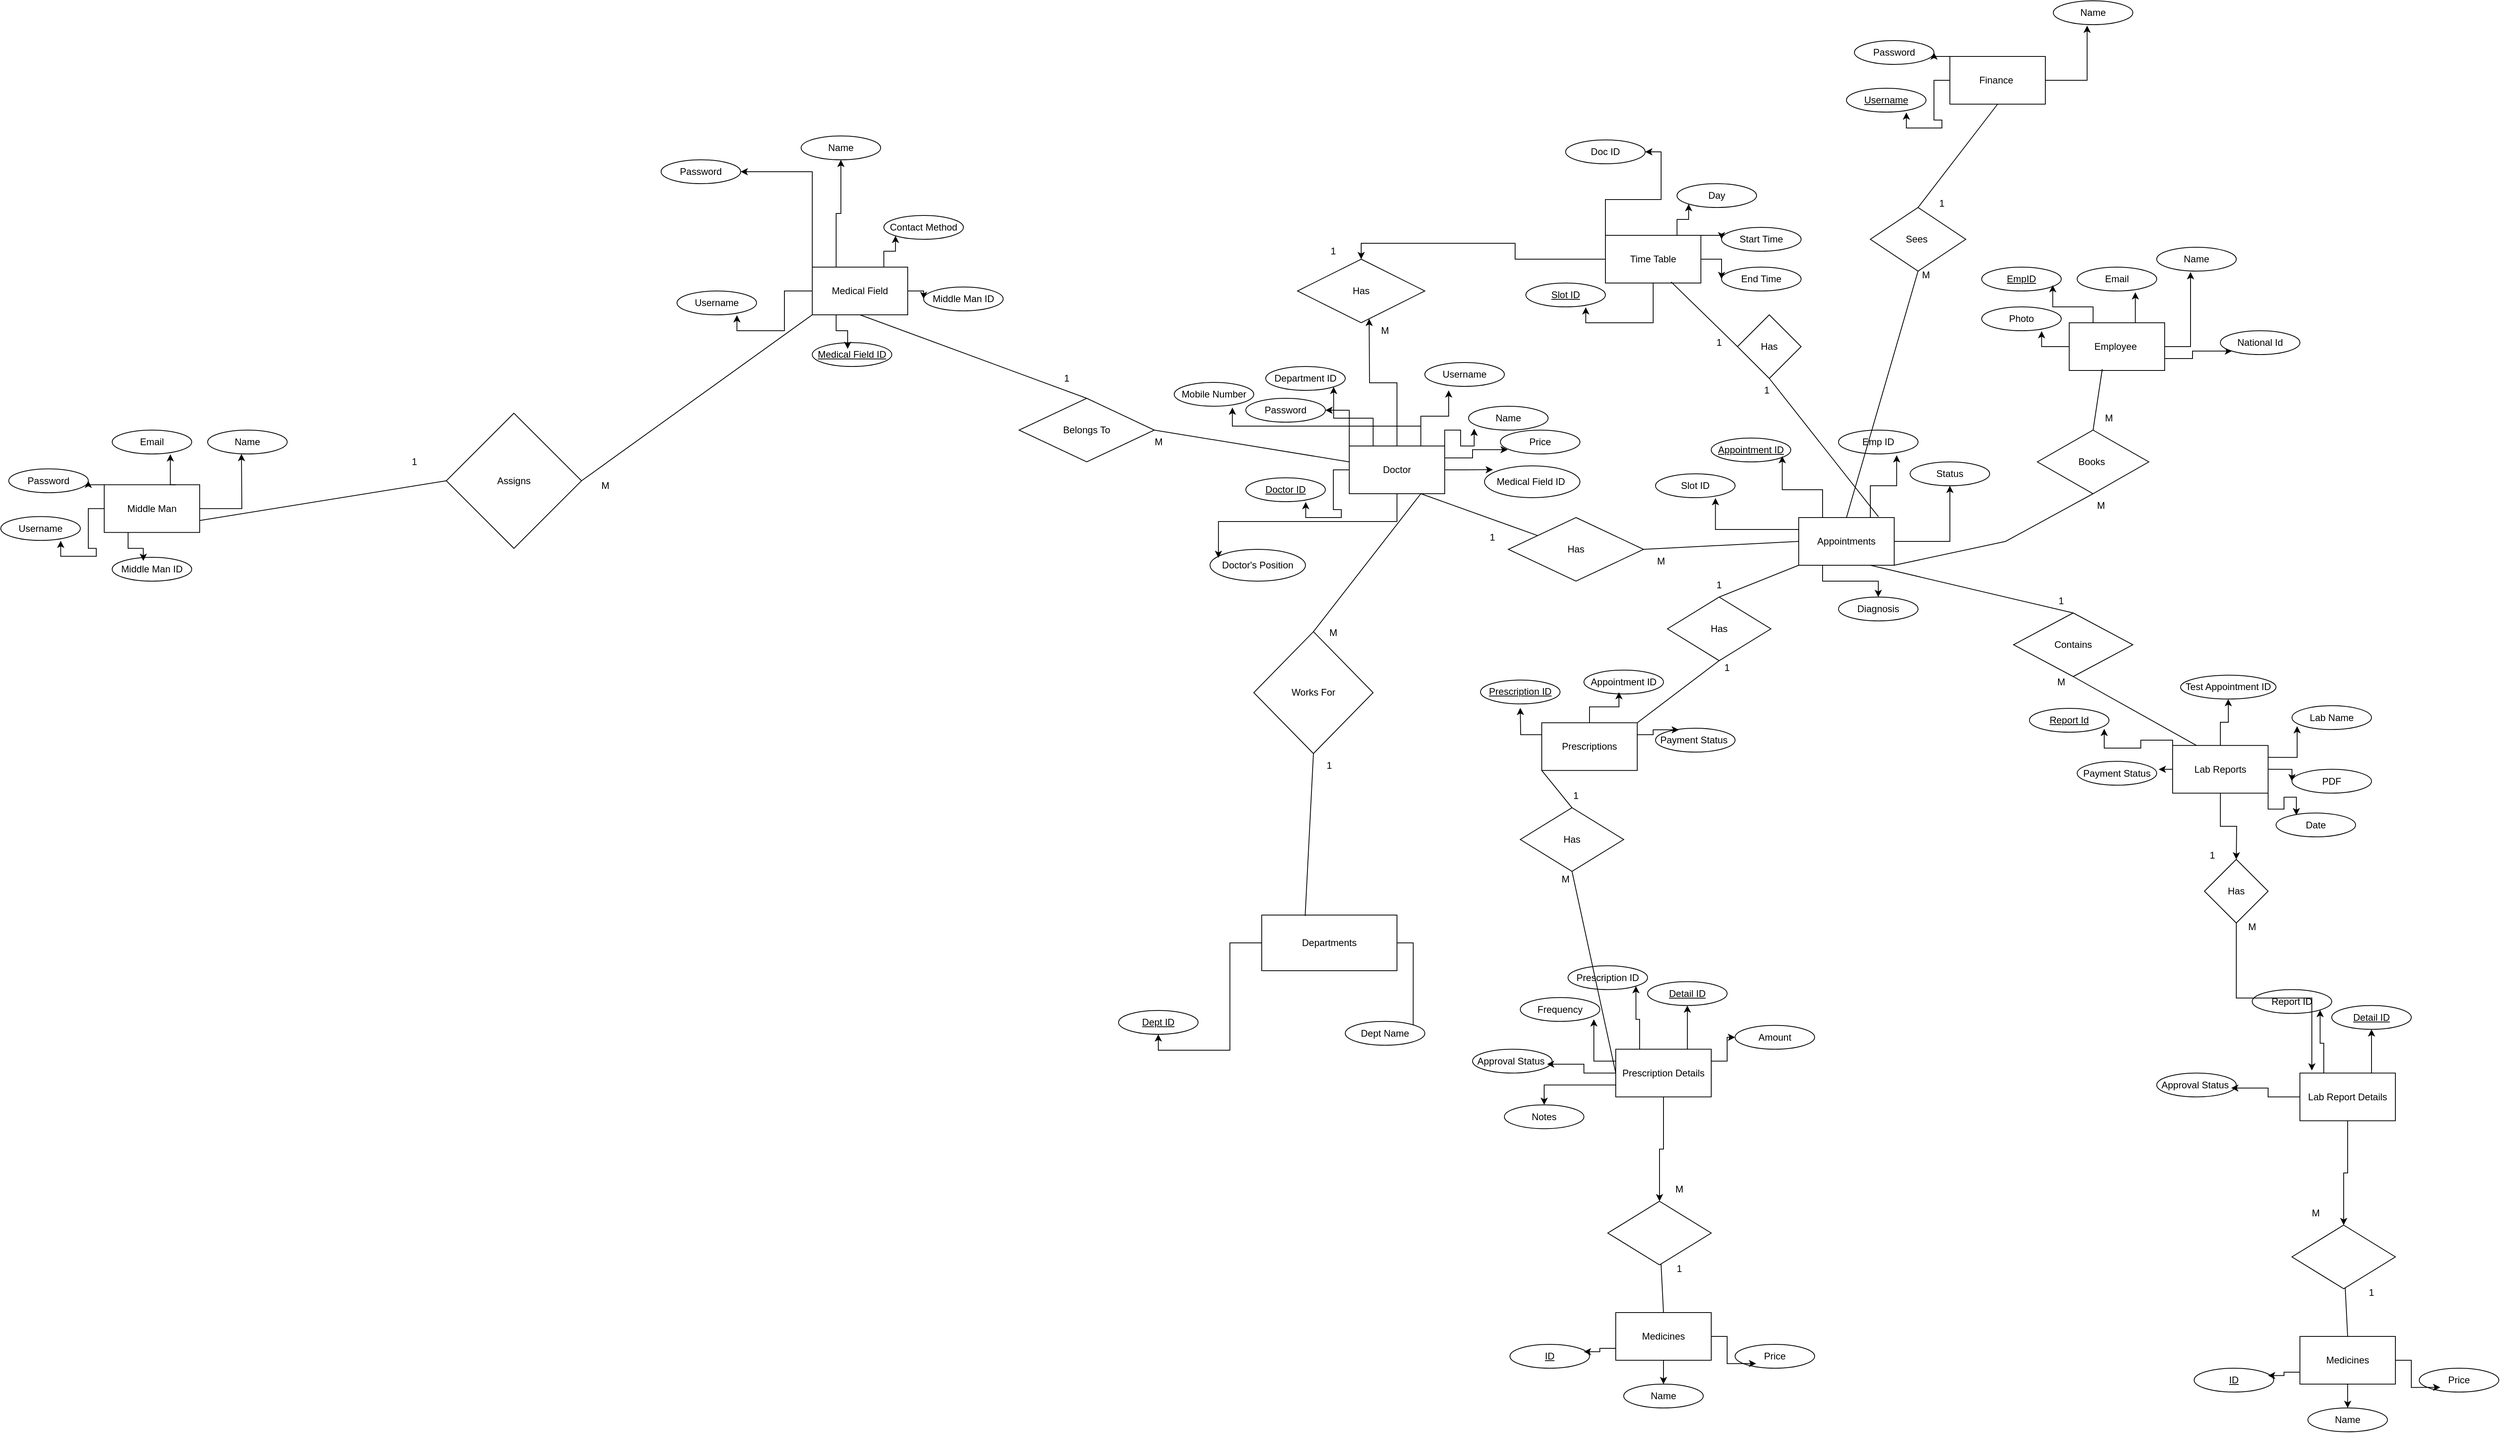 <mxfile version="24.7.6">
  <diagram name="Page-1" id="muuuc4DIKNp26LD7Z5Yu">
    <mxGraphModel dx="5028" dy="1922" grid="1" gridSize="10" guides="1" tooltips="1" connect="1" arrows="1" fold="1" page="1" pageScale="1" pageWidth="827" pageHeight="1169" math="0" shadow="0">
      <root>
        <mxCell id="0" />
        <mxCell id="1" parent="0" />
        <mxCell id="cw-XEDxfb8f216Z1MOZz-397" style="edgeStyle=orthogonalEdgeStyle;rounded=0;orthogonalLoop=1;jettySize=auto;html=1;exitX=1;exitY=0.75;exitDx=0;exitDy=0;entryX=0;entryY=1;entryDx=0;entryDy=0;" edge="1" parent="1" source="cw-XEDxfb8f216Z1MOZz-2" target="cw-XEDxfb8f216Z1MOZz-396">
          <mxGeometry relative="1" as="geometry" />
        </mxCell>
        <mxCell id="cw-XEDxfb8f216Z1MOZz-2" value="Employee&amp;nbsp;" style="rounded=0;whiteSpace=wrap;html=1;" vertex="1" parent="1">
          <mxGeometry x="-160" y="45" width="120" height="60" as="geometry" />
        </mxCell>
        <mxCell id="cw-XEDxfb8f216Z1MOZz-3" value="Email" style="ellipse;whiteSpace=wrap;html=1;" vertex="1" parent="1">
          <mxGeometry x="-150" y="-25" width="100" height="30" as="geometry" />
        </mxCell>
        <mxCell id="cw-XEDxfb8f216Z1MOZz-5" value="&lt;u&gt;EmpID&lt;/u&gt;" style="ellipse;whiteSpace=wrap;html=1;" vertex="1" parent="1">
          <mxGeometry x="-270" y="-25" width="100" height="30" as="geometry" />
        </mxCell>
        <mxCell id="cw-XEDxfb8f216Z1MOZz-6" value="Name" style="ellipse;whiteSpace=wrap;html=1;" vertex="1" parent="1">
          <mxGeometry x="-50" y="-50" width="100" height="30" as="geometry" />
        </mxCell>
        <mxCell id="cw-XEDxfb8f216Z1MOZz-7" value="Photo" style="ellipse;whiteSpace=wrap;html=1;" vertex="1" parent="1">
          <mxGeometry x="-270" y="25" width="100" height="30" as="geometry" />
        </mxCell>
        <mxCell id="cw-XEDxfb8f216Z1MOZz-12" style="edgeStyle=orthogonalEdgeStyle;rounded=0;orthogonalLoop=1;jettySize=auto;html=1;exitX=1;exitY=0.5;exitDx=0;exitDy=0;entryX=0.425;entryY=1.042;entryDx=0;entryDy=0;entryPerimeter=0;" edge="1" parent="1" source="cw-XEDxfb8f216Z1MOZz-2" target="cw-XEDxfb8f216Z1MOZz-6">
          <mxGeometry relative="1" as="geometry" />
        </mxCell>
        <mxCell id="cw-XEDxfb8f216Z1MOZz-13" style="edgeStyle=orthogonalEdgeStyle;rounded=0;orthogonalLoop=1;jettySize=auto;html=1;exitX=0.75;exitY=0;exitDx=0;exitDy=0;entryX=0.731;entryY=1.055;entryDx=0;entryDy=0;entryPerimeter=0;" edge="1" parent="1" source="cw-XEDxfb8f216Z1MOZz-2" target="cw-XEDxfb8f216Z1MOZz-3">
          <mxGeometry relative="1" as="geometry" />
        </mxCell>
        <mxCell id="cw-XEDxfb8f216Z1MOZz-14" style="edgeStyle=orthogonalEdgeStyle;rounded=0;orthogonalLoop=1;jettySize=auto;html=1;exitX=0.25;exitY=0;exitDx=0;exitDy=0;entryX=0.893;entryY=0.756;entryDx=0;entryDy=0;entryPerimeter=0;" edge="1" parent="1" source="cw-XEDxfb8f216Z1MOZz-2" target="cw-XEDxfb8f216Z1MOZz-5">
          <mxGeometry relative="1" as="geometry" />
        </mxCell>
        <mxCell id="cw-XEDxfb8f216Z1MOZz-15" style="edgeStyle=orthogonalEdgeStyle;rounded=0;orthogonalLoop=1;jettySize=auto;html=1;exitX=0;exitY=0.5;exitDx=0;exitDy=0;entryX=0.753;entryY=1.015;entryDx=0;entryDy=0;entryPerimeter=0;" edge="1" parent="1" source="cw-XEDxfb8f216Z1MOZz-2" target="cw-XEDxfb8f216Z1MOZz-7">
          <mxGeometry relative="1" as="geometry" />
        </mxCell>
        <mxCell id="cw-XEDxfb8f216Z1MOZz-26" style="edgeStyle=orthogonalEdgeStyle;rounded=0;orthogonalLoop=1;jettySize=auto;html=1;exitX=1;exitY=0.5;exitDx=0;exitDy=0;entryX=0.5;entryY=1;entryDx=0;entryDy=0;" edge="1" parent="1" source="cw-XEDxfb8f216Z1MOZz-16" target="cw-XEDxfb8f216Z1MOZz-25">
          <mxGeometry relative="1" as="geometry" />
        </mxCell>
        <mxCell id="cw-XEDxfb8f216Z1MOZz-155" style="edgeStyle=orthogonalEdgeStyle;rounded=0;orthogonalLoop=1;jettySize=auto;html=1;exitX=0.25;exitY=1;exitDx=0;exitDy=0;entryX=0.5;entryY=0;entryDx=0;entryDy=0;" edge="1" parent="1" source="cw-XEDxfb8f216Z1MOZz-16" target="cw-XEDxfb8f216Z1MOZz-154">
          <mxGeometry relative="1" as="geometry" />
        </mxCell>
        <mxCell id="cw-XEDxfb8f216Z1MOZz-16" value="Appointments" style="rounded=0;whiteSpace=wrap;html=1;" vertex="1" parent="1">
          <mxGeometry x="-500" y="290" width="120" height="60" as="geometry" />
        </mxCell>
        <mxCell id="cw-XEDxfb8f216Z1MOZz-17" value="Emp ID" style="ellipse;whiteSpace=wrap;html=1;" vertex="1" parent="1">
          <mxGeometry x="-450" y="180" width="100" height="30" as="geometry" />
        </mxCell>
        <mxCell id="cw-XEDxfb8f216Z1MOZz-18" value="&lt;u&gt;Appointment ID&lt;/u&gt;" style="ellipse;whiteSpace=wrap;html=1;" vertex="1" parent="1">
          <mxGeometry x="-610" y="190" width="100" height="30" as="geometry" />
        </mxCell>
        <mxCell id="cw-XEDxfb8f216Z1MOZz-20" value="Slot ID" style="ellipse;whiteSpace=wrap;html=1;" vertex="1" parent="1">
          <mxGeometry x="-680" y="235" width="100" height="30" as="geometry" />
        </mxCell>
        <mxCell id="cw-XEDxfb8f216Z1MOZz-22" style="edgeStyle=orthogonalEdgeStyle;rounded=0;orthogonalLoop=1;jettySize=auto;html=1;exitX=0.75;exitY=0;exitDx=0;exitDy=0;entryX=0.731;entryY=1.055;entryDx=0;entryDy=0;entryPerimeter=0;" edge="1" parent="1" source="cw-XEDxfb8f216Z1MOZz-16" target="cw-XEDxfb8f216Z1MOZz-17">
          <mxGeometry relative="1" as="geometry" />
        </mxCell>
        <mxCell id="cw-XEDxfb8f216Z1MOZz-23" style="edgeStyle=orthogonalEdgeStyle;rounded=0;orthogonalLoop=1;jettySize=auto;html=1;exitX=0.25;exitY=0;exitDx=0;exitDy=0;entryX=0.893;entryY=0.756;entryDx=0;entryDy=0;entryPerimeter=0;" edge="1" parent="1" source="cw-XEDxfb8f216Z1MOZz-16" target="cw-XEDxfb8f216Z1MOZz-18">
          <mxGeometry relative="1" as="geometry" />
        </mxCell>
        <mxCell id="cw-XEDxfb8f216Z1MOZz-24" style="edgeStyle=orthogonalEdgeStyle;rounded=0;orthogonalLoop=1;jettySize=auto;html=1;exitX=0;exitY=0.25;exitDx=0;exitDy=0;entryX=0.753;entryY=1.015;entryDx=0;entryDy=0;entryPerimeter=0;" edge="1" parent="1" source="cw-XEDxfb8f216Z1MOZz-16" target="cw-XEDxfb8f216Z1MOZz-20">
          <mxGeometry relative="1" as="geometry" />
        </mxCell>
        <mxCell id="cw-XEDxfb8f216Z1MOZz-25" value="Status" style="ellipse;whiteSpace=wrap;html=1;" vertex="1" parent="1">
          <mxGeometry x="-360" y="220" width="100" height="30" as="geometry" />
        </mxCell>
        <mxCell id="cw-XEDxfb8f216Z1MOZz-42" style="edgeStyle=orthogonalEdgeStyle;rounded=0;orthogonalLoop=1;jettySize=auto;html=1;exitX=0;exitY=0.25;exitDx=0;exitDy=0;entryX=0.5;entryY=1;entryDx=0;entryDy=0;" edge="1" parent="1" source="cw-XEDxfb8f216Z1MOZz-40">
          <mxGeometry relative="1" as="geometry">
            <mxPoint x="-850" y="529.38" as="targetPoint" />
          </mxGeometry>
        </mxCell>
        <mxCell id="cw-XEDxfb8f216Z1MOZz-40" value="Prescriptions" style="rounded=0;whiteSpace=wrap;html=1;" vertex="1" parent="1">
          <mxGeometry x="-823" y="548.13" width="120" height="60" as="geometry" />
        </mxCell>
        <mxCell id="cw-XEDxfb8f216Z1MOZz-41" value="&lt;u&gt;Prescription ID&lt;/u&gt;" style="ellipse;whiteSpace=wrap;html=1;" vertex="1" parent="1">
          <mxGeometry x="-900" y="494.38" width="100" height="30" as="geometry" />
        </mxCell>
        <mxCell id="cw-XEDxfb8f216Z1MOZz-151" value="Appointment ID" style="ellipse;whiteSpace=wrap;html=1;" vertex="1" parent="1">
          <mxGeometry x="-770" y="481.88" width="100" height="30" as="geometry" />
        </mxCell>
        <mxCell id="cw-XEDxfb8f216Z1MOZz-153" style="edgeStyle=orthogonalEdgeStyle;rounded=0;orthogonalLoop=1;jettySize=auto;html=1;exitX=0.5;exitY=0;exitDx=0;exitDy=0;entryX=0.44;entryY=0.923;entryDx=0;entryDy=0;entryPerimeter=0;" edge="1" parent="1" source="cw-XEDxfb8f216Z1MOZz-40" target="cw-XEDxfb8f216Z1MOZz-151">
          <mxGeometry relative="1" as="geometry" />
        </mxCell>
        <mxCell id="cw-XEDxfb8f216Z1MOZz-154" value="Diagnosis" style="ellipse;whiteSpace=wrap;html=1;" vertex="1" parent="1">
          <mxGeometry x="-450" y="390" width="100" height="30" as="geometry" />
        </mxCell>
        <mxCell id="cw-XEDxfb8f216Z1MOZz-164" style="edgeStyle=orthogonalEdgeStyle;rounded=0;orthogonalLoop=1;jettySize=auto;html=1;exitX=0.75;exitY=0;exitDx=0;exitDy=0;entryX=0.5;entryY=1;entryDx=0;entryDy=0;" edge="1" parent="1" source="cw-XEDxfb8f216Z1MOZz-157" target="cw-XEDxfb8f216Z1MOZz-161">
          <mxGeometry relative="1" as="geometry" />
        </mxCell>
        <mxCell id="cw-XEDxfb8f216Z1MOZz-165" style="edgeStyle=orthogonalEdgeStyle;rounded=0;orthogonalLoop=1;jettySize=auto;html=1;exitX=0.25;exitY=0;exitDx=0;exitDy=0;entryX=1;entryY=1;entryDx=0;entryDy=0;" edge="1" parent="1" source="cw-XEDxfb8f216Z1MOZz-157" target="cw-XEDxfb8f216Z1MOZz-158">
          <mxGeometry relative="1" as="geometry" />
        </mxCell>
        <mxCell id="cw-XEDxfb8f216Z1MOZz-167" style="edgeStyle=orthogonalEdgeStyle;rounded=0;orthogonalLoop=1;jettySize=auto;html=1;exitX=1;exitY=0.25;exitDx=0;exitDy=0;entryX=0;entryY=0.5;entryDx=0;entryDy=0;" edge="1" parent="1" source="cw-XEDxfb8f216Z1MOZz-157" target="cw-XEDxfb8f216Z1MOZz-163">
          <mxGeometry relative="1" as="geometry" />
        </mxCell>
        <mxCell id="cw-XEDxfb8f216Z1MOZz-169" style="edgeStyle=orthogonalEdgeStyle;rounded=0;orthogonalLoop=1;jettySize=auto;html=1;exitX=0;exitY=0.75;exitDx=0;exitDy=0;" edge="1" parent="1" source="cw-XEDxfb8f216Z1MOZz-157" target="cw-XEDxfb8f216Z1MOZz-168">
          <mxGeometry relative="1" as="geometry" />
        </mxCell>
        <mxCell id="cw-XEDxfb8f216Z1MOZz-365" style="edgeStyle=orthogonalEdgeStyle;rounded=0;orthogonalLoop=1;jettySize=auto;html=1;exitX=0.5;exitY=1;exitDx=0;exitDy=0;entryX=0.5;entryY=0;entryDx=0;entryDy=0;" edge="1" parent="1" source="cw-XEDxfb8f216Z1MOZz-157" target="cw-XEDxfb8f216Z1MOZz-364">
          <mxGeometry relative="1" as="geometry" />
        </mxCell>
        <mxCell id="cw-XEDxfb8f216Z1MOZz-157" value="Prescription Details" style="rounded=0;whiteSpace=wrap;html=1;" vertex="1" parent="1">
          <mxGeometry x="-730" y="958.75" width="120" height="60" as="geometry" />
        </mxCell>
        <mxCell id="cw-XEDxfb8f216Z1MOZz-158" value="Prescription ID" style="ellipse;whiteSpace=wrap;html=1;" vertex="1" parent="1">
          <mxGeometry x="-790" y="853.75" width="100" height="30" as="geometry" />
        </mxCell>
        <mxCell id="cw-XEDxfb8f216Z1MOZz-161" value="&lt;u&gt;Detail ID&lt;/u&gt;" style="ellipse;whiteSpace=wrap;html=1;" vertex="1" parent="1">
          <mxGeometry x="-690" y="873.75" width="100" height="30" as="geometry" />
        </mxCell>
        <mxCell id="cw-XEDxfb8f216Z1MOZz-162" value="Frequency" style="ellipse;whiteSpace=wrap;html=1;" vertex="1" parent="1">
          <mxGeometry x="-850" y="893.75" width="100" height="30" as="geometry" />
        </mxCell>
        <mxCell id="cw-XEDxfb8f216Z1MOZz-163" value="Amount" style="ellipse;whiteSpace=wrap;html=1;" vertex="1" parent="1">
          <mxGeometry x="-580" y="928.75" width="100" height="30" as="geometry" />
        </mxCell>
        <mxCell id="cw-XEDxfb8f216Z1MOZz-166" style="edgeStyle=orthogonalEdgeStyle;rounded=0;orthogonalLoop=1;jettySize=auto;html=1;exitX=0;exitY=0.25;exitDx=0;exitDy=0;entryX=0.925;entryY=0.911;entryDx=0;entryDy=0;entryPerimeter=0;" edge="1" parent="1" source="cw-XEDxfb8f216Z1MOZz-157" target="cw-XEDxfb8f216Z1MOZz-162">
          <mxGeometry relative="1" as="geometry" />
        </mxCell>
        <mxCell id="cw-XEDxfb8f216Z1MOZz-168" value="Notes" style="ellipse;whiteSpace=wrap;html=1;" vertex="1" parent="1">
          <mxGeometry x="-870" y="1028.7" width="100" height="30" as="geometry" />
        </mxCell>
        <mxCell id="cw-XEDxfb8f216Z1MOZz-182" value="Books&amp;nbsp;" style="rhombus;whiteSpace=wrap;html=1;" vertex="1" parent="1">
          <mxGeometry x="-200" y="180" width="140" height="80" as="geometry" />
        </mxCell>
        <mxCell id="cw-XEDxfb8f216Z1MOZz-184" value="" style="endArrow=none;html=1;rounded=0;entryX=0.346;entryY=0.973;entryDx=0;entryDy=0;entryPerimeter=0;exitX=0.5;exitY=0;exitDx=0;exitDy=0;" edge="1" parent="1" source="cw-XEDxfb8f216Z1MOZz-182" target="cw-XEDxfb8f216Z1MOZz-2">
          <mxGeometry width="50" height="50" relative="1" as="geometry">
            <mxPoint x="70" y="300" as="sourcePoint" />
            <mxPoint x="120" y="250" as="targetPoint" />
          </mxGeometry>
        </mxCell>
        <mxCell id="cw-XEDxfb8f216Z1MOZz-187" value="" style="endArrow=none;html=1;rounded=0;exitX=1;exitY=1;exitDx=0;exitDy=0;entryX=0.5;entryY=1;entryDx=0;entryDy=0;" edge="1" parent="1" source="cw-XEDxfb8f216Z1MOZz-16" target="cw-XEDxfb8f216Z1MOZz-182">
          <mxGeometry width="50" height="50" relative="1" as="geometry">
            <mxPoint x="70" y="300" as="sourcePoint" />
            <mxPoint x="120" y="250" as="targetPoint" />
            <Array as="points">
              <mxPoint x="-240" y="320" />
            </Array>
          </mxGeometry>
        </mxCell>
        <mxCell id="cw-XEDxfb8f216Z1MOZz-188" value="M" style="text;html=1;align=center;verticalAlign=middle;whiteSpace=wrap;rounded=0;" vertex="1" parent="1">
          <mxGeometry x="-150" y="260" width="60" height="30" as="geometry" />
        </mxCell>
        <mxCell id="cw-XEDxfb8f216Z1MOZz-190" value="M" style="text;html=1;align=center;verticalAlign=middle;whiteSpace=wrap;rounded=0;" vertex="1" parent="1">
          <mxGeometry x="-140" y="150" width="60" height="30" as="geometry" />
        </mxCell>
        <mxCell id="cw-XEDxfb8f216Z1MOZz-191" value="Has" style="rhombus;whiteSpace=wrap;html=1;" vertex="1" parent="1">
          <mxGeometry x="-665" y="390" width="130" height="80" as="geometry" />
        </mxCell>
        <mxCell id="cw-XEDxfb8f216Z1MOZz-192" value="" style="endArrow=none;html=1;rounded=0;exitX=0.5;exitY=0;exitDx=0;exitDy=0;entryX=0;entryY=1;entryDx=0;entryDy=0;" edge="1" parent="1" source="cw-XEDxfb8f216Z1MOZz-191" target="cw-XEDxfb8f216Z1MOZz-16">
          <mxGeometry width="50" height="50" relative="1" as="geometry">
            <mxPoint x="-200" y="500" as="sourcePoint" />
            <mxPoint x="-150" y="450" as="targetPoint" />
          </mxGeometry>
        </mxCell>
        <mxCell id="cw-XEDxfb8f216Z1MOZz-193" value="" style="endArrow=none;html=1;rounded=0;exitX=1;exitY=0;exitDx=0;exitDy=0;entryX=0.5;entryY=1;entryDx=0;entryDy=0;" edge="1" parent="1" source="cw-XEDxfb8f216Z1MOZz-40" target="cw-XEDxfb8f216Z1MOZz-191">
          <mxGeometry width="50" height="50" relative="1" as="geometry">
            <mxPoint x="-200" y="500" as="sourcePoint" />
            <mxPoint x="-150" y="450" as="targetPoint" />
          </mxGeometry>
        </mxCell>
        <mxCell id="cw-XEDxfb8f216Z1MOZz-194" value="1" style="text;html=1;align=center;verticalAlign=middle;whiteSpace=wrap;rounded=0;" vertex="1" parent="1">
          <mxGeometry x="-630" y="360" width="60" height="30" as="geometry" />
        </mxCell>
        <mxCell id="cw-XEDxfb8f216Z1MOZz-195" value="1" style="text;html=1;align=center;verticalAlign=middle;whiteSpace=wrap;rounded=0;" vertex="1" parent="1">
          <mxGeometry x="-620" y="464.38" width="60" height="30" as="geometry" />
        </mxCell>
        <mxCell id="cw-XEDxfb8f216Z1MOZz-199" value="" style="endArrow=none;html=1;rounded=0;exitX=0;exitY=1;exitDx=0;exitDy=0;entryX=0.5;entryY=0;entryDx=0;entryDy=0;" edge="1" parent="1" source="cw-XEDxfb8f216Z1MOZz-40" target="cw-XEDxfb8f216Z1MOZz-200">
          <mxGeometry width="50" height="50" relative="1" as="geometry">
            <mxPoint x="-200" y="710" as="sourcePoint" />
            <mxPoint x="-790" y="660" as="targetPoint" />
          </mxGeometry>
        </mxCell>
        <mxCell id="cw-XEDxfb8f216Z1MOZz-200" value="Has" style="rhombus;whiteSpace=wrap;html=1;" vertex="1" parent="1">
          <mxGeometry x="-850" y="655" width="130" height="80" as="geometry" />
        </mxCell>
        <mxCell id="cw-XEDxfb8f216Z1MOZz-203" value="" style="endArrow=none;html=1;rounded=0;exitX=0.5;exitY=1;exitDx=0;exitDy=0;entryX=0;entryY=0.5;entryDx=0;entryDy=0;" edge="1" parent="1" source="cw-XEDxfb8f216Z1MOZz-200" target="cw-XEDxfb8f216Z1MOZz-157">
          <mxGeometry width="50" height="50" relative="1" as="geometry">
            <mxPoint x="-200" y="710" as="sourcePoint" />
            <mxPoint x="-150" y="660" as="targetPoint" />
          </mxGeometry>
        </mxCell>
        <mxCell id="cw-XEDxfb8f216Z1MOZz-204" value="1" style="text;html=1;align=center;verticalAlign=middle;whiteSpace=wrap;rounded=0;" vertex="1" parent="1">
          <mxGeometry x="-810" y="625" width="60" height="30" as="geometry" />
        </mxCell>
        <mxCell id="cw-XEDxfb8f216Z1MOZz-205" value="M" style="text;html=1;align=center;verticalAlign=middle;whiteSpace=wrap;rounded=0;" vertex="1" parent="1">
          <mxGeometry x="-823" y="730" width="60" height="30" as="geometry" />
        </mxCell>
        <mxCell id="cw-XEDxfb8f216Z1MOZz-206" style="edgeStyle=orthogonalEdgeStyle;rounded=0;orthogonalLoop=1;jettySize=auto;html=1;exitX=0;exitY=0.5;exitDx=0;exitDy=0;entryX=0.5;entryY=1;entryDx=0;entryDy=0;" edge="1" parent="1" source="cw-XEDxfb8f216Z1MOZz-208" target="cw-XEDxfb8f216Z1MOZz-209">
          <mxGeometry relative="1" as="geometry" />
        </mxCell>
        <mxCell id="cw-XEDxfb8f216Z1MOZz-207" style="edgeStyle=orthogonalEdgeStyle;rounded=0;orthogonalLoop=1;jettySize=auto;html=1;exitX=1;exitY=0.5;exitDx=0;exitDy=0;entryX=1;entryY=1;entryDx=0;entryDy=0;" edge="1" parent="1" source="cw-XEDxfb8f216Z1MOZz-208" target="cw-XEDxfb8f216Z1MOZz-210">
          <mxGeometry relative="1" as="geometry" />
        </mxCell>
        <mxCell id="cw-XEDxfb8f216Z1MOZz-208" value="Departments" style="rounded=0;whiteSpace=wrap;html=1;" vertex="1" parent="1">
          <mxGeometry x="-1175" y="790" width="170" height="70" as="geometry" />
        </mxCell>
        <mxCell id="cw-XEDxfb8f216Z1MOZz-209" value="&lt;u&gt;Dept ID&lt;/u&gt;" style="ellipse;whiteSpace=wrap;html=1;" vertex="1" parent="1">
          <mxGeometry x="-1355" y="910" width="100" height="30" as="geometry" />
        </mxCell>
        <mxCell id="cw-XEDxfb8f216Z1MOZz-210" value="Dept Name" style="ellipse;whiteSpace=wrap;html=1;" vertex="1" parent="1">
          <mxGeometry x="-1070" y="923.75" width="100" height="30" as="geometry" />
        </mxCell>
        <mxCell id="cw-XEDxfb8f216Z1MOZz-211" style="edgeStyle=orthogonalEdgeStyle;rounded=0;orthogonalLoop=1;jettySize=auto;html=1;exitX=0.5;exitY=0;exitDx=0;exitDy=0;entryX=0.5;entryY=1;entryDx=0;entryDy=0;" edge="1" parent="1" source="cw-XEDxfb8f216Z1MOZz-213" target="cw-XEDxfb8f216Z1MOZz-215">
          <mxGeometry relative="1" as="geometry" />
        </mxCell>
        <mxCell id="cw-XEDxfb8f216Z1MOZz-212" style="edgeStyle=orthogonalEdgeStyle;rounded=0;orthogonalLoop=1;jettySize=auto;html=1;exitX=1;exitY=0.5;exitDx=0;exitDy=0;entryX=0;entryY=0.5;entryDx=0;entryDy=0;" edge="1" parent="1" source="cw-XEDxfb8f216Z1MOZz-213" target="cw-XEDxfb8f216Z1MOZz-218">
          <mxGeometry relative="1" as="geometry" />
        </mxCell>
        <mxCell id="cw-XEDxfb8f216Z1MOZz-446" style="edgeStyle=orthogonalEdgeStyle;rounded=0;orthogonalLoop=1;jettySize=auto;html=1;exitX=0.5;exitY=1;exitDx=0;exitDy=0;" edge="1" parent="1" source="cw-XEDxfb8f216Z1MOZz-213">
          <mxGeometry relative="1" as="geometry">
            <mxPoint x="50" y="720" as="targetPoint" />
          </mxGeometry>
        </mxCell>
        <mxCell id="cw-XEDxfb8f216Z1MOZz-213" value="Lab Reports" style="rounded=0;whiteSpace=wrap;html=1;" vertex="1" parent="1">
          <mxGeometry x="-30" y="576.68" width="120" height="60" as="geometry" />
        </mxCell>
        <mxCell id="cw-XEDxfb8f216Z1MOZz-214" value="&lt;u&gt;Report Id&lt;/u&gt;" style="ellipse;whiteSpace=wrap;html=1;" vertex="1" parent="1">
          <mxGeometry x="-210" y="530.0" width="100" height="30" as="geometry" />
        </mxCell>
        <mxCell id="cw-XEDxfb8f216Z1MOZz-215" value="Test Appointment ID" style="ellipse;whiteSpace=wrap;html=1;rotation=0;" vertex="1" parent="1">
          <mxGeometry x="-20.04" y="488.31" width="120" height="30" as="geometry" />
        </mxCell>
        <mxCell id="cw-XEDxfb8f216Z1MOZz-216" value="Lab Name" style="ellipse;whiteSpace=wrap;html=1;" vertex="1" parent="1">
          <mxGeometry x="120" y="526.68" width="100" height="30" as="geometry" />
        </mxCell>
        <mxCell id="cw-XEDxfb8f216Z1MOZz-217" value="Payment Status" style="ellipse;whiteSpace=wrap;html=1;" vertex="1" parent="1">
          <mxGeometry x="-150" y="596.68" width="100" height="30" as="geometry" />
        </mxCell>
        <mxCell id="cw-XEDxfb8f216Z1MOZz-218" value="PDF" style="ellipse;whiteSpace=wrap;html=1;" vertex="1" parent="1">
          <mxGeometry x="120" y="606.68" width="100" height="30" as="geometry" />
        </mxCell>
        <mxCell id="cw-XEDxfb8f216Z1MOZz-219" style="edgeStyle=orthogonalEdgeStyle;rounded=0;orthogonalLoop=1;jettySize=auto;html=1;exitX=1;exitY=0.25;exitDx=0;exitDy=0;entryX=0.065;entryY=0.858;entryDx=0;entryDy=0;entryPerimeter=0;" edge="1" parent="1" source="cw-XEDxfb8f216Z1MOZz-213" target="cw-XEDxfb8f216Z1MOZz-216">
          <mxGeometry relative="1" as="geometry" />
        </mxCell>
        <mxCell id="cw-XEDxfb8f216Z1MOZz-220" style="edgeStyle=orthogonalEdgeStyle;rounded=0;orthogonalLoop=1;jettySize=auto;html=1;exitX=0;exitY=0;exitDx=0;exitDy=0;entryX=0.94;entryY=0.858;entryDx=0;entryDy=0;entryPerimeter=0;" edge="1" parent="1" source="cw-XEDxfb8f216Z1MOZz-213" target="cw-XEDxfb8f216Z1MOZz-214">
          <mxGeometry relative="1" as="geometry">
            <Array as="points">
              <mxPoint x="-30" y="570" />
              <mxPoint x="-70" y="570" />
              <mxPoint x="-70" y="580" />
              <mxPoint x="-116" y="580" />
            </Array>
          </mxGeometry>
        </mxCell>
        <mxCell id="cw-XEDxfb8f216Z1MOZz-221" style="edgeStyle=orthogonalEdgeStyle;rounded=0;orthogonalLoop=1;jettySize=auto;html=1;exitX=0;exitY=0.5;exitDx=0;exitDy=0;entryX=1.025;entryY=0.342;entryDx=0;entryDy=0;entryPerimeter=0;" edge="1" parent="1" source="cw-XEDxfb8f216Z1MOZz-213" target="cw-XEDxfb8f216Z1MOZz-217">
          <mxGeometry relative="1" as="geometry" />
        </mxCell>
        <mxCell id="cw-XEDxfb8f216Z1MOZz-222" value="Date" style="ellipse;whiteSpace=wrap;html=1;" vertex="1" parent="1">
          <mxGeometry x="100" y="661.68" width="100" height="30" as="geometry" />
        </mxCell>
        <mxCell id="cw-XEDxfb8f216Z1MOZz-223" style="edgeStyle=orthogonalEdgeStyle;rounded=0;orthogonalLoop=1;jettySize=auto;html=1;exitX=1;exitY=1;exitDx=0;exitDy=0;entryX=0.255;entryY=0.092;entryDx=0;entryDy=0;entryPerimeter=0;" edge="1" parent="1" source="cw-XEDxfb8f216Z1MOZz-213" target="cw-XEDxfb8f216Z1MOZz-222">
          <mxGeometry relative="1" as="geometry" />
        </mxCell>
        <mxCell id="cw-XEDxfb8f216Z1MOZz-224" value="Contains" style="rhombus;whiteSpace=wrap;html=1;" vertex="1" parent="1">
          <mxGeometry x="-230" y="410" width="150" height="80" as="geometry" />
        </mxCell>
        <mxCell id="cw-XEDxfb8f216Z1MOZz-225" value="" style="endArrow=none;html=1;rounded=0;exitX=0.75;exitY=1;exitDx=0;exitDy=0;entryX=0.5;entryY=0;entryDx=0;entryDy=0;" edge="1" parent="1" source="cw-XEDxfb8f216Z1MOZz-16" target="cw-XEDxfb8f216Z1MOZz-224">
          <mxGeometry width="50" height="50" relative="1" as="geometry">
            <mxPoint x="-210" y="470" as="sourcePoint" />
            <mxPoint x="-160" y="420" as="targetPoint" />
          </mxGeometry>
        </mxCell>
        <mxCell id="cw-XEDxfb8f216Z1MOZz-226" value="" style="endArrow=none;html=1;rounded=0;exitX=0.5;exitY=1;exitDx=0;exitDy=0;entryX=0.25;entryY=0;entryDx=0;entryDy=0;" edge="1" parent="1" source="cw-XEDxfb8f216Z1MOZz-224" target="cw-XEDxfb8f216Z1MOZz-213">
          <mxGeometry width="50" height="50" relative="1" as="geometry">
            <mxPoint x="-210" y="470" as="sourcePoint" />
            <mxPoint x="-160" y="420" as="targetPoint" />
          </mxGeometry>
        </mxCell>
        <mxCell id="cw-XEDxfb8f216Z1MOZz-227" value="1" style="text;html=1;align=center;verticalAlign=middle;whiteSpace=wrap;rounded=0;" vertex="1" parent="1">
          <mxGeometry x="-200" y="380" width="60" height="30" as="geometry" />
        </mxCell>
        <mxCell id="cw-XEDxfb8f216Z1MOZz-228" value="M" style="text;html=1;align=center;verticalAlign=middle;whiteSpace=wrap;rounded=0;" vertex="1" parent="1">
          <mxGeometry x="-200" y="481.88" width="60" height="30" as="geometry" />
        </mxCell>
        <mxCell id="cw-XEDxfb8f216Z1MOZz-260" style="edgeStyle=orthogonalEdgeStyle;rounded=0;orthogonalLoop=1;jettySize=auto;html=1;exitX=0;exitY=0;exitDx=0;exitDy=0;entryX=1;entryY=0.5;entryDx=0;entryDy=0;" edge="1" parent="1" source="cw-XEDxfb8f216Z1MOZz-262" target="cw-XEDxfb8f216Z1MOZz-267">
          <mxGeometry relative="1" as="geometry" />
        </mxCell>
        <mxCell id="cw-XEDxfb8f216Z1MOZz-261" style="edgeStyle=orthogonalEdgeStyle;rounded=0;orthogonalLoop=1;jettySize=auto;html=1;exitX=0.25;exitY=0;exitDx=0;exitDy=0;entryX=1;entryY=1;entryDx=0;entryDy=0;" edge="1" parent="1" source="cw-XEDxfb8f216Z1MOZz-262" target="cw-XEDxfb8f216Z1MOZz-268">
          <mxGeometry relative="1" as="geometry" />
        </mxCell>
        <mxCell id="cw-XEDxfb8f216Z1MOZz-413" style="edgeStyle=orthogonalEdgeStyle;rounded=0;orthogonalLoop=1;jettySize=auto;html=1;exitX=0.5;exitY=0;exitDx=0;exitDy=0;" edge="1" parent="1" source="cw-XEDxfb8f216Z1MOZz-262">
          <mxGeometry relative="1" as="geometry">
            <mxPoint x="-1040" y="40" as="targetPoint" />
          </mxGeometry>
        </mxCell>
        <mxCell id="cw-XEDxfb8f216Z1MOZz-262" value="Doctor" style="rounded=0;whiteSpace=wrap;html=1;" vertex="1" parent="1">
          <mxGeometry x="-1065" y="200" width="120" height="60" as="geometry" />
        </mxCell>
        <mxCell id="cw-XEDxfb8f216Z1MOZz-263" value="Mobile Number" style="ellipse;whiteSpace=wrap;html=1;" vertex="1" parent="1">
          <mxGeometry x="-1285" y="120" width="100" height="30" as="geometry" />
        </mxCell>
        <mxCell id="cw-XEDxfb8f216Z1MOZz-264" value="&lt;u&gt;Doctor ID&lt;/u&gt;" style="ellipse;whiteSpace=wrap;html=1;" vertex="1" parent="1">
          <mxGeometry x="-1195" y="240" width="100" height="30" as="geometry" />
        </mxCell>
        <mxCell id="cw-XEDxfb8f216Z1MOZz-265" style="edgeStyle=orthogonalEdgeStyle;rounded=0;orthogonalLoop=1;jettySize=auto;html=1;exitX=0.75;exitY=0;exitDx=0;exitDy=0;entryX=0.731;entryY=1.055;entryDx=0;entryDy=0;entryPerimeter=0;" edge="1" parent="1" source="cw-XEDxfb8f216Z1MOZz-262" target="cw-XEDxfb8f216Z1MOZz-263">
          <mxGeometry relative="1" as="geometry" />
        </mxCell>
        <mxCell id="cw-XEDxfb8f216Z1MOZz-266" style="edgeStyle=orthogonalEdgeStyle;rounded=0;orthogonalLoop=1;jettySize=auto;html=1;exitX=0;exitY=0.5;exitDx=0;exitDy=0;entryX=0.753;entryY=1.015;entryDx=0;entryDy=0;entryPerimeter=0;" edge="1" parent="1" source="cw-XEDxfb8f216Z1MOZz-262" target="cw-XEDxfb8f216Z1MOZz-264">
          <mxGeometry relative="1" as="geometry" />
        </mxCell>
        <mxCell id="cw-XEDxfb8f216Z1MOZz-267" value="Password" style="ellipse;whiteSpace=wrap;html=1;" vertex="1" parent="1">
          <mxGeometry x="-1195" y="140" width="100" height="30" as="geometry" />
        </mxCell>
        <mxCell id="cw-XEDxfb8f216Z1MOZz-268" value="Department ID" style="ellipse;whiteSpace=wrap;html=1;" vertex="1" parent="1">
          <mxGeometry x="-1170" y="100" width="100" height="30" as="geometry" />
        </mxCell>
        <mxCell id="cw-XEDxfb8f216Z1MOZz-269" value="Doctor&#39;s Position" style="ellipse;whiteSpace=wrap;html=1;" vertex="1" parent="1">
          <mxGeometry x="-1240" y="330" width="120" height="40" as="geometry" />
        </mxCell>
        <mxCell id="cw-XEDxfb8f216Z1MOZz-270" value="Name" style="ellipse;whiteSpace=wrap;html=1;" vertex="1" parent="1">
          <mxGeometry x="-915" y="150" width="100" height="30" as="geometry" />
        </mxCell>
        <mxCell id="cw-XEDxfb8f216Z1MOZz-271" style="edgeStyle=orthogonalEdgeStyle;rounded=0;orthogonalLoop=1;jettySize=auto;html=1;exitX=1;exitY=0;exitDx=0;exitDy=0;entryX=0.07;entryY=0.942;entryDx=0;entryDy=0;entryPerimeter=0;" edge="1" parent="1" source="cw-XEDxfb8f216Z1MOZz-262" target="cw-XEDxfb8f216Z1MOZz-270">
          <mxGeometry relative="1" as="geometry" />
        </mxCell>
        <mxCell id="cw-XEDxfb8f216Z1MOZz-272" value="Medical Field ID&amp;nbsp;" style="ellipse;whiteSpace=wrap;html=1;" vertex="1" parent="1">
          <mxGeometry x="-895" y="225" width="120" height="40" as="geometry" />
        </mxCell>
        <mxCell id="cw-XEDxfb8f216Z1MOZz-273" style="edgeStyle=orthogonalEdgeStyle;rounded=0;orthogonalLoop=1;jettySize=auto;html=1;exitX=1;exitY=0.5;exitDx=0;exitDy=0;entryX=0.088;entryY=0.119;entryDx=0;entryDy=0;entryPerimeter=0;" edge="1" parent="1" source="cw-XEDxfb8f216Z1MOZz-262" target="cw-XEDxfb8f216Z1MOZz-272">
          <mxGeometry relative="1" as="geometry" />
        </mxCell>
        <mxCell id="cw-XEDxfb8f216Z1MOZz-274" style="edgeStyle=orthogonalEdgeStyle;rounded=0;orthogonalLoop=1;jettySize=auto;html=1;exitX=0.5;exitY=1;exitDx=0;exitDy=0;entryX=0.088;entryY=0.269;entryDx=0;entryDy=0;entryPerimeter=0;" edge="1" parent="1" source="cw-XEDxfb8f216Z1MOZz-262" target="cw-XEDxfb8f216Z1MOZz-269">
          <mxGeometry relative="1" as="geometry" />
        </mxCell>
        <mxCell id="cw-XEDxfb8f216Z1MOZz-275" value="" style="endArrow=none;html=1;rounded=0;exitX=0.75;exitY=1;exitDx=0;exitDy=0;" edge="1" parent="1" source="cw-XEDxfb8f216Z1MOZz-262" target="cw-XEDxfb8f216Z1MOZz-276">
          <mxGeometry width="50" height="50" relative="1" as="geometry">
            <mxPoint x="-670" y="370" as="sourcePoint" />
            <mxPoint x="-900" y="320" as="targetPoint" />
          </mxGeometry>
        </mxCell>
        <mxCell id="cw-XEDxfb8f216Z1MOZz-276" value="Has" style="rhombus;whiteSpace=wrap;html=1;" vertex="1" parent="1">
          <mxGeometry x="-865" y="290" width="170" height="80" as="geometry" />
        </mxCell>
        <mxCell id="cw-XEDxfb8f216Z1MOZz-277" value="" style="endArrow=none;html=1;rounded=0;exitX=1;exitY=0.5;exitDx=0;exitDy=0;entryX=0;entryY=0.5;entryDx=0;entryDy=0;" edge="1" parent="1" source="cw-XEDxfb8f216Z1MOZz-276" target="cw-XEDxfb8f216Z1MOZz-16">
          <mxGeometry width="50" height="50" relative="1" as="geometry">
            <mxPoint x="-670" y="370" as="sourcePoint" />
            <mxPoint x="-620" y="320" as="targetPoint" />
          </mxGeometry>
        </mxCell>
        <mxCell id="cw-XEDxfb8f216Z1MOZz-278" value="M" style="text;html=1;align=center;verticalAlign=middle;whiteSpace=wrap;rounded=0;" vertex="1" parent="1">
          <mxGeometry x="-703" y="330" width="60" height="30" as="geometry" />
        </mxCell>
        <mxCell id="cw-XEDxfb8f216Z1MOZz-279" value="1" style="text;html=1;align=center;verticalAlign=middle;whiteSpace=wrap;rounded=0;" vertex="1" parent="1">
          <mxGeometry x="-915" y="300" width="60" height="30" as="geometry" />
        </mxCell>
        <mxCell id="cw-XEDxfb8f216Z1MOZz-280" style="edgeStyle=orthogonalEdgeStyle;rounded=0;orthogonalLoop=1;jettySize=auto;html=1;exitX=0;exitY=0;exitDx=0;exitDy=0;entryX=1;entryY=0.5;entryDx=0;entryDy=0;" edge="1" parent="1" source="cw-XEDxfb8f216Z1MOZz-284" target="cw-XEDxfb8f216Z1MOZz-287">
          <mxGeometry relative="1" as="geometry" />
        </mxCell>
        <mxCell id="cw-XEDxfb8f216Z1MOZz-281" style="edgeStyle=orthogonalEdgeStyle;rounded=0;orthogonalLoop=1;jettySize=auto;html=1;exitX=0.25;exitY=0;exitDx=0;exitDy=0;entryX=0.5;entryY=1;entryDx=0;entryDy=0;" edge="1" parent="1" source="cw-XEDxfb8f216Z1MOZz-284" target="cw-XEDxfb8f216Z1MOZz-288">
          <mxGeometry relative="1" as="geometry" />
        </mxCell>
        <mxCell id="cw-XEDxfb8f216Z1MOZz-282" style="edgeStyle=orthogonalEdgeStyle;rounded=0;orthogonalLoop=1;jettySize=auto;html=1;exitX=0.75;exitY=0;exitDx=0;exitDy=0;entryX=0;entryY=1;entryDx=0;entryDy=0;" edge="1" parent="1" source="cw-XEDxfb8f216Z1MOZz-284" target="cw-XEDxfb8f216Z1MOZz-289">
          <mxGeometry relative="1" as="geometry" />
        </mxCell>
        <mxCell id="cw-XEDxfb8f216Z1MOZz-283" style="edgeStyle=orthogonalEdgeStyle;rounded=0;orthogonalLoop=1;jettySize=auto;html=1;exitX=1;exitY=0.5;exitDx=0;exitDy=0;entryX=0;entryY=0.5;entryDx=0;entryDy=0;" edge="1" parent="1" source="cw-XEDxfb8f216Z1MOZz-284" target="cw-XEDxfb8f216Z1MOZz-292">
          <mxGeometry relative="1" as="geometry" />
        </mxCell>
        <mxCell id="cw-XEDxfb8f216Z1MOZz-284" value="Medical Field" style="rounded=0;whiteSpace=wrap;html=1;" vertex="1" parent="1">
          <mxGeometry x="-1740" y="-25" width="120" height="60" as="geometry" />
        </mxCell>
        <mxCell id="cw-XEDxfb8f216Z1MOZz-285" value="Username" style="ellipse;whiteSpace=wrap;html=1;" vertex="1" parent="1">
          <mxGeometry x="-1910" y="5" width="100" height="30" as="geometry" />
        </mxCell>
        <mxCell id="cw-XEDxfb8f216Z1MOZz-286" style="edgeStyle=orthogonalEdgeStyle;rounded=0;orthogonalLoop=1;jettySize=auto;html=1;exitX=0;exitY=0.5;exitDx=0;exitDy=0;entryX=0.753;entryY=1.015;entryDx=0;entryDy=0;entryPerimeter=0;" edge="1" parent="1" source="cw-XEDxfb8f216Z1MOZz-284" target="cw-XEDxfb8f216Z1MOZz-285">
          <mxGeometry relative="1" as="geometry" />
        </mxCell>
        <mxCell id="cw-XEDxfb8f216Z1MOZz-287" value="Password" style="ellipse;whiteSpace=wrap;html=1;" vertex="1" parent="1">
          <mxGeometry x="-1930" y="-160" width="100" height="30" as="geometry" />
        </mxCell>
        <mxCell id="cw-XEDxfb8f216Z1MOZz-288" value="Name" style="ellipse;whiteSpace=wrap;html=1;" vertex="1" parent="1">
          <mxGeometry x="-1754" y="-190" width="100" height="30" as="geometry" />
        </mxCell>
        <mxCell id="cw-XEDxfb8f216Z1MOZz-289" value="Contact Method" style="ellipse;whiteSpace=wrap;html=1;" vertex="1" parent="1">
          <mxGeometry x="-1650" y="-90" width="100" height="30" as="geometry" />
        </mxCell>
        <mxCell id="cw-XEDxfb8f216Z1MOZz-290" value="&lt;u&gt;Medical Field ID&lt;/u&gt;" style="ellipse;whiteSpace=wrap;html=1;" vertex="1" parent="1">
          <mxGeometry x="-1740" y="70.05" width="100" height="30" as="geometry" />
        </mxCell>
        <mxCell id="cw-XEDxfb8f216Z1MOZz-291" style="edgeStyle=orthogonalEdgeStyle;rounded=0;orthogonalLoop=1;jettySize=auto;html=1;exitX=0.25;exitY=1;exitDx=0;exitDy=0;entryX=0.445;entryY=0.261;entryDx=0;entryDy=0;entryPerimeter=0;" edge="1" parent="1" source="cw-XEDxfb8f216Z1MOZz-284" target="cw-XEDxfb8f216Z1MOZz-290">
          <mxGeometry relative="1" as="geometry" />
        </mxCell>
        <mxCell id="cw-XEDxfb8f216Z1MOZz-292" value="Middle Man ID" style="ellipse;whiteSpace=wrap;html=1;" vertex="1" parent="1">
          <mxGeometry x="-1600" y="0.05" width="100" height="30" as="geometry" />
        </mxCell>
        <mxCell id="cw-XEDxfb8f216Z1MOZz-293" value="Belongs To" style="rhombus;whiteSpace=wrap;html=1;" vertex="1" parent="1">
          <mxGeometry x="-1480" y="140" width="170" height="80" as="geometry" />
        </mxCell>
        <mxCell id="cw-XEDxfb8f216Z1MOZz-294" value="" style="endArrow=none;html=1;rounded=0;exitX=0.5;exitY=1;exitDx=0;exitDy=0;entryX=0.5;entryY=0;entryDx=0;entryDy=0;" edge="1" parent="1" source="cw-XEDxfb8f216Z1MOZz-284" target="cw-XEDxfb8f216Z1MOZz-293">
          <mxGeometry width="50" height="50" relative="1" as="geometry">
            <mxPoint x="-990" y="290" as="sourcePoint" />
            <mxPoint x="-940" y="240" as="targetPoint" />
          </mxGeometry>
        </mxCell>
        <mxCell id="cw-XEDxfb8f216Z1MOZz-295" value="" style="endArrow=none;html=1;rounded=0;exitX=1;exitY=0.5;exitDx=0;exitDy=0;" edge="1" parent="1" source="cw-XEDxfb8f216Z1MOZz-293">
          <mxGeometry width="50" height="50" relative="1" as="geometry">
            <mxPoint x="-990" y="290" as="sourcePoint" />
            <mxPoint x="-1065" y="220" as="targetPoint" />
          </mxGeometry>
        </mxCell>
        <mxCell id="cw-XEDxfb8f216Z1MOZz-296" value="1" style="text;html=1;align=center;verticalAlign=middle;whiteSpace=wrap;rounded=0;" vertex="1" parent="1">
          <mxGeometry x="-1450" y="100.05" width="60" height="30" as="geometry" />
        </mxCell>
        <mxCell id="cw-XEDxfb8f216Z1MOZz-297" value="M" style="text;html=1;align=center;verticalAlign=middle;resizable=0;points=[];autosize=1;strokeColor=none;fillColor=none;" vertex="1" parent="1">
          <mxGeometry x="-1320" y="180" width="30" height="30" as="geometry" />
        </mxCell>
        <mxCell id="cw-XEDxfb8f216Z1MOZz-298" value="Works For" style="rhombus;whiteSpace=wrap;html=1;" vertex="1" parent="1">
          <mxGeometry x="-1185" y="433.56" width="150" height="153.32" as="geometry" />
        </mxCell>
        <mxCell id="cw-XEDxfb8f216Z1MOZz-302" value="" style="endArrow=none;html=1;rounded=0;exitX=0.5;exitY=0;exitDx=0;exitDy=0;entryX=0.75;entryY=1;entryDx=0;entryDy=0;" edge="1" parent="1" source="cw-XEDxfb8f216Z1MOZz-298" target="cw-XEDxfb8f216Z1MOZz-262">
          <mxGeometry width="50" height="50" relative="1" as="geometry">
            <mxPoint x="-1100" y="616.88" as="sourcePoint" />
            <mxPoint x="-1050" y="566.88" as="targetPoint" />
          </mxGeometry>
        </mxCell>
        <mxCell id="cw-XEDxfb8f216Z1MOZz-308" value="" style="endArrow=none;html=1;rounded=0;entryX=0.5;entryY=1;entryDx=0;entryDy=0;exitX=0.321;exitY=0.016;exitDx=0;exitDy=0;exitPerimeter=0;" edge="1" parent="1" source="cw-XEDxfb8f216Z1MOZz-208" target="cw-XEDxfb8f216Z1MOZz-298">
          <mxGeometry width="50" height="50" relative="1" as="geometry">
            <mxPoint x="-1220" y="840" as="sourcePoint" />
            <mxPoint x="-1170" y="790" as="targetPoint" />
          </mxGeometry>
        </mxCell>
        <mxCell id="cw-XEDxfb8f216Z1MOZz-311" value="M" style="text;html=1;align=center;verticalAlign=middle;whiteSpace=wrap;rounded=0;" vertex="1" parent="1">
          <mxGeometry x="-1115" y="420" width="60" height="30" as="geometry" />
        </mxCell>
        <mxCell id="cw-XEDxfb8f216Z1MOZz-312" value="1" style="text;html=1;align=center;verticalAlign=middle;whiteSpace=wrap;rounded=0;" vertex="1" parent="1">
          <mxGeometry x="-1120" y="586.88" width="60" height="30" as="geometry" />
        </mxCell>
        <mxCell id="cw-XEDxfb8f216Z1MOZz-315" style="edgeStyle=orthogonalEdgeStyle;rounded=0;orthogonalLoop=1;jettySize=auto;html=1;exitX=0;exitY=0;exitDx=0;exitDy=0;entryX=1;entryY=0.5;entryDx=0;entryDy=0;" edge="1" parent="1" source="cw-XEDxfb8f216Z1MOZz-316" target="cw-XEDxfb8f216Z1MOZz-323">
          <mxGeometry relative="1" as="geometry" />
        </mxCell>
        <mxCell id="cw-XEDxfb8f216Z1MOZz-316" value="Middle Man" style="rounded=0;whiteSpace=wrap;html=1;" vertex="1" parent="1">
          <mxGeometry x="-2630" y="248.74" width="120" height="60" as="geometry" />
        </mxCell>
        <mxCell id="cw-XEDxfb8f216Z1MOZz-317" value="Email" style="ellipse;whiteSpace=wrap;html=1;" vertex="1" parent="1">
          <mxGeometry x="-2620" y="180" width="100" height="30" as="geometry" />
        </mxCell>
        <mxCell id="cw-XEDxfb8f216Z1MOZz-318" value="Name" style="ellipse;whiteSpace=wrap;html=1;" vertex="1" parent="1">
          <mxGeometry x="-2500" y="180" width="100" height="30" as="geometry" />
        </mxCell>
        <mxCell id="cw-XEDxfb8f216Z1MOZz-319" value="Username" style="ellipse;whiteSpace=wrap;html=1;" vertex="1" parent="1">
          <mxGeometry x="-2760" y="288.74" width="100" height="30" as="geometry" />
        </mxCell>
        <mxCell id="cw-XEDxfb8f216Z1MOZz-320" style="edgeStyle=orthogonalEdgeStyle;rounded=0;orthogonalLoop=1;jettySize=auto;html=1;exitX=1;exitY=0.5;exitDx=0;exitDy=0;entryX=0.425;entryY=1.042;entryDx=0;entryDy=0;entryPerimeter=0;" edge="1" parent="1" source="cw-XEDxfb8f216Z1MOZz-316">
          <mxGeometry relative="1" as="geometry">
            <mxPoint x="-2457.5" y="210.0" as="targetPoint" />
          </mxGeometry>
        </mxCell>
        <mxCell id="cw-XEDxfb8f216Z1MOZz-321" style="edgeStyle=orthogonalEdgeStyle;rounded=0;orthogonalLoop=1;jettySize=auto;html=1;exitX=0.75;exitY=0;exitDx=0;exitDy=0;entryX=0.731;entryY=1.055;entryDx=0;entryDy=0;entryPerimeter=0;" edge="1" parent="1" source="cw-XEDxfb8f216Z1MOZz-316">
          <mxGeometry relative="1" as="geometry">
            <mxPoint x="-2546.9" y="210.39" as="targetPoint" />
          </mxGeometry>
        </mxCell>
        <mxCell id="cw-XEDxfb8f216Z1MOZz-322" style="edgeStyle=orthogonalEdgeStyle;rounded=0;orthogonalLoop=1;jettySize=auto;html=1;exitX=0;exitY=0.5;exitDx=0;exitDy=0;entryX=0.753;entryY=1.015;entryDx=0;entryDy=0;entryPerimeter=0;" edge="1" parent="1" source="cw-XEDxfb8f216Z1MOZz-316" target="cw-XEDxfb8f216Z1MOZz-319">
          <mxGeometry relative="1" as="geometry" />
        </mxCell>
        <mxCell id="cw-XEDxfb8f216Z1MOZz-323" value="Password" style="ellipse;whiteSpace=wrap;html=1;" vertex="1" parent="1">
          <mxGeometry x="-2750" y="228.74" width="100" height="30" as="geometry" />
        </mxCell>
        <mxCell id="cw-XEDxfb8f216Z1MOZz-324" value="Middle Man ID" style="ellipse;whiteSpace=wrap;html=1;" vertex="1" parent="1">
          <mxGeometry x="-2620" y="340" width="100" height="30" as="geometry" />
        </mxCell>
        <mxCell id="cw-XEDxfb8f216Z1MOZz-325" style="edgeStyle=orthogonalEdgeStyle;rounded=0;orthogonalLoop=1;jettySize=auto;html=1;exitX=0.25;exitY=1;exitDx=0;exitDy=0;entryX=0.391;entryY=0.148;entryDx=0;entryDy=0;entryPerimeter=0;" edge="1" parent="1" source="cw-XEDxfb8f216Z1MOZz-316" target="cw-XEDxfb8f216Z1MOZz-324">
          <mxGeometry relative="1" as="geometry" />
        </mxCell>
        <mxCell id="cw-XEDxfb8f216Z1MOZz-326" value="Assigns" style="rhombus;whiteSpace=wrap;html=1;" vertex="1" parent="1">
          <mxGeometry x="-2200" y="158.74" width="170" height="170" as="geometry" />
        </mxCell>
        <mxCell id="cw-XEDxfb8f216Z1MOZz-327" value="" style="endArrow=none;html=1;rounded=0;entryX=0;entryY=0.5;entryDx=0;entryDy=0;exitX=1;exitY=0.75;exitDx=0;exitDy=0;" edge="1" parent="1" source="cw-XEDxfb8f216Z1MOZz-316" target="cw-XEDxfb8f216Z1MOZz-326">
          <mxGeometry width="50" height="50" relative="1" as="geometry">
            <mxPoint x="-2470" y="320" as="sourcePoint" />
            <mxPoint x="-2420" y="270" as="targetPoint" />
          </mxGeometry>
        </mxCell>
        <mxCell id="cw-XEDxfb8f216Z1MOZz-328" value="" style="endArrow=none;html=1;rounded=0;entryX=0;entryY=1;entryDx=0;entryDy=0;exitX=1;exitY=0.5;exitDx=0;exitDy=0;" edge="1" parent="1" source="cw-XEDxfb8f216Z1MOZz-326" target="cw-XEDxfb8f216Z1MOZz-284">
          <mxGeometry width="50" height="50" relative="1" as="geometry">
            <mxPoint x="-2470" y="320" as="sourcePoint" />
            <mxPoint x="-2420" y="270" as="targetPoint" />
          </mxGeometry>
        </mxCell>
        <mxCell id="cw-XEDxfb8f216Z1MOZz-334" value="1" style="text;html=1;align=center;verticalAlign=middle;whiteSpace=wrap;rounded=0;" vertex="1" parent="1">
          <mxGeometry x="-2270" y="205" width="60" height="30" as="geometry" />
        </mxCell>
        <mxCell id="cw-XEDxfb8f216Z1MOZz-336" value="M" style="text;html=1;align=center;verticalAlign=middle;whiteSpace=wrap;rounded=0;" vertex="1" parent="1">
          <mxGeometry x="-2030" y="235" width="60" height="30" as="geometry" />
        </mxCell>
        <mxCell id="cw-XEDxfb8f216Z1MOZz-370" style="edgeStyle=orthogonalEdgeStyle;rounded=0;orthogonalLoop=1;jettySize=auto;html=1;exitX=0.5;exitY=1;exitDx=0;exitDy=0;entryX=0.5;entryY=0;entryDx=0;entryDy=0;" edge="1" parent="1" source="cw-XEDxfb8f216Z1MOZz-362" target="cw-XEDxfb8f216Z1MOZz-367">
          <mxGeometry relative="1" as="geometry" />
        </mxCell>
        <mxCell id="cw-XEDxfb8f216Z1MOZz-362" value="Medicines" style="rounded=0;whiteSpace=wrap;html=1;" vertex="1" parent="1">
          <mxGeometry x="-730" y="1290" width="120" height="60" as="geometry" />
        </mxCell>
        <mxCell id="cw-XEDxfb8f216Z1MOZz-363" value="" style="endArrow=none;html=1;rounded=0;exitX=0.5;exitY=0;exitDx=0;exitDy=0;" edge="1" parent="1" source="cw-XEDxfb8f216Z1MOZz-362" target="cw-XEDxfb8f216Z1MOZz-364">
          <mxGeometry width="50" height="50" relative="1" as="geometry">
            <mxPoint x="-400" y="1190" as="sourcePoint" />
            <mxPoint x="-700" y="1210" as="targetPoint" />
          </mxGeometry>
        </mxCell>
        <mxCell id="cw-XEDxfb8f216Z1MOZz-364" value="" style="rhombus;whiteSpace=wrap;html=1;" vertex="1" parent="1">
          <mxGeometry x="-740" y="1150" width="130" height="80" as="geometry" />
        </mxCell>
        <mxCell id="cw-XEDxfb8f216Z1MOZz-366" value="&lt;u&gt;ID&lt;/u&gt;" style="ellipse;whiteSpace=wrap;html=1;" vertex="1" parent="1">
          <mxGeometry x="-863" y="1330" width="100" height="30" as="geometry" />
        </mxCell>
        <mxCell id="cw-XEDxfb8f216Z1MOZz-367" value="Name" style="ellipse;whiteSpace=wrap;html=1;" vertex="1" parent="1">
          <mxGeometry x="-720" y="1380" width="100" height="30" as="geometry" />
        </mxCell>
        <mxCell id="cw-XEDxfb8f216Z1MOZz-368" value="Price" style="ellipse;whiteSpace=wrap;html=1;" vertex="1" parent="1">
          <mxGeometry x="-580" y="1330" width="100" height="30" as="geometry" />
        </mxCell>
        <mxCell id="cw-XEDxfb8f216Z1MOZz-369" style="edgeStyle=orthogonalEdgeStyle;rounded=0;orthogonalLoop=1;jettySize=auto;html=1;exitX=0;exitY=0.75;exitDx=0;exitDy=0;entryX=0.929;entryY=0.31;entryDx=0;entryDy=0;entryPerimeter=0;" edge="1" parent="1" source="cw-XEDxfb8f216Z1MOZz-362" target="cw-XEDxfb8f216Z1MOZz-366">
          <mxGeometry relative="1" as="geometry" />
        </mxCell>
        <mxCell id="cw-XEDxfb8f216Z1MOZz-371" style="edgeStyle=orthogonalEdgeStyle;rounded=0;orthogonalLoop=1;jettySize=auto;html=1;exitX=1;exitY=0.5;exitDx=0;exitDy=0;entryX=0.264;entryY=0.805;entryDx=0;entryDy=0;entryPerimeter=0;" edge="1" parent="1" source="cw-XEDxfb8f216Z1MOZz-362" target="cw-XEDxfb8f216Z1MOZz-368">
          <mxGeometry relative="1" as="geometry" />
        </mxCell>
        <mxCell id="cw-XEDxfb8f216Z1MOZz-372" value="Approval Status&amp;nbsp;" style="ellipse;whiteSpace=wrap;html=1;" vertex="1" parent="1">
          <mxGeometry x="-910" y="958.75" width="100" height="30" as="geometry" />
        </mxCell>
        <mxCell id="cw-XEDxfb8f216Z1MOZz-373" style="edgeStyle=orthogonalEdgeStyle;rounded=0;orthogonalLoop=1;jettySize=auto;html=1;exitX=0;exitY=0.5;exitDx=0;exitDy=0;entryX=0.936;entryY=0.627;entryDx=0;entryDy=0;entryPerimeter=0;" edge="1" parent="1" source="cw-XEDxfb8f216Z1MOZz-157" target="cw-XEDxfb8f216Z1MOZz-372">
          <mxGeometry relative="1" as="geometry" />
        </mxCell>
        <mxCell id="cw-XEDxfb8f216Z1MOZz-374" value="Payment Status&amp;nbsp;" style="ellipse;whiteSpace=wrap;html=1;" vertex="1" parent="1">
          <mxGeometry x="-680" y="555" width="100" height="30" as="geometry" />
        </mxCell>
        <mxCell id="cw-XEDxfb8f216Z1MOZz-375" style="edgeStyle=orthogonalEdgeStyle;rounded=0;orthogonalLoop=1;jettySize=auto;html=1;exitX=1;exitY=0.25;exitDx=0;exitDy=0;entryX=0.293;entryY=0.067;entryDx=0;entryDy=0;entryPerimeter=0;" edge="1" parent="1" source="cw-XEDxfb8f216Z1MOZz-40" target="cw-XEDxfb8f216Z1MOZz-374">
          <mxGeometry relative="1" as="geometry" />
        </mxCell>
        <mxCell id="cw-XEDxfb8f216Z1MOZz-376" value="Username" style="ellipse;whiteSpace=wrap;html=1;" vertex="1" parent="1">
          <mxGeometry x="-970" y="95" width="100" height="30" as="geometry" />
        </mxCell>
        <mxCell id="cw-XEDxfb8f216Z1MOZz-377" style="edgeStyle=orthogonalEdgeStyle;rounded=0;orthogonalLoop=1;jettySize=auto;html=1;exitX=0.75;exitY=0;exitDx=0;exitDy=0;entryX=0.3;entryY=1.167;entryDx=0;entryDy=0;entryPerimeter=0;" edge="1" parent="1" source="cw-XEDxfb8f216Z1MOZz-262" target="cw-XEDxfb8f216Z1MOZz-376">
          <mxGeometry relative="1" as="geometry" />
        </mxCell>
        <mxCell id="cw-XEDxfb8f216Z1MOZz-378" style="edgeStyle=orthogonalEdgeStyle;rounded=0;orthogonalLoop=1;jettySize=auto;html=1;exitX=0;exitY=0;exitDx=0;exitDy=0;entryX=1;entryY=0.5;entryDx=0;entryDy=0;" edge="1" parent="1" source="cw-XEDxfb8f216Z1MOZz-382" target="cw-XEDxfb8f216Z1MOZz-385">
          <mxGeometry relative="1" as="geometry" />
        </mxCell>
        <mxCell id="cw-XEDxfb8f216Z1MOZz-379" style="edgeStyle=orthogonalEdgeStyle;rounded=0;orthogonalLoop=1;jettySize=auto;html=1;exitX=0.75;exitY=0;exitDx=0;exitDy=0;entryX=0;entryY=1;entryDx=0;entryDy=0;" edge="1" parent="1" source="cw-XEDxfb8f216Z1MOZz-382" target="cw-XEDxfb8f216Z1MOZz-386">
          <mxGeometry relative="1" as="geometry" />
        </mxCell>
        <mxCell id="cw-XEDxfb8f216Z1MOZz-380" style="edgeStyle=orthogonalEdgeStyle;rounded=0;orthogonalLoop=1;jettySize=auto;html=1;exitX=1;exitY=0;exitDx=0;exitDy=0;entryX=0;entryY=0.5;entryDx=0;entryDy=0;" edge="1" parent="1" source="cw-XEDxfb8f216Z1MOZz-382" target="cw-XEDxfb8f216Z1MOZz-387">
          <mxGeometry relative="1" as="geometry" />
        </mxCell>
        <mxCell id="cw-XEDxfb8f216Z1MOZz-381" style="edgeStyle=orthogonalEdgeStyle;rounded=0;orthogonalLoop=1;jettySize=auto;html=1;exitX=1;exitY=0.5;exitDx=0;exitDy=0;entryX=0;entryY=0.5;entryDx=0;entryDy=0;" edge="1" parent="1" source="cw-XEDxfb8f216Z1MOZz-382" target="cw-XEDxfb8f216Z1MOZz-388">
          <mxGeometry relative="1" as="geometry" />
        </mxCell>
        <mxCell id="cw-XEDxfb8f216Z1MOZz-415" style="edgeStyle=orthogonalEdgeStyle;rounded=0;orthogonalLoop=1;jettySize=auto;html=1;exitX=0;exitY=0.5;exitDx=0;exitDy=0;entryX=0.5;entryY=0;entryDx=0;entryDy=0;" edge="1" parent="1" source="cw-XEDxfb8f216Z1MOZz-382" target="cw-XEDxfb8f216Z1MOZz-414">
          <mxGeometry relative="1" as="geometry" />
        </mxCell>
        <mxCell id="cw-XEDxfb8f216Z1MOZz-382" value="Time Table" style="rounded=0;whiteSpace=wrap;html=1;" vertex="1" parent="1">
          <mxGeometry x="-743" y="-65" width="120" height="60" as="geometry" />
        </mxCell>
        <mxCell id="cw-XEDxfb8f216Z1MOZz-383" value="&lt;u&gt;Slot ID&lt;/u&gt;" style="ellipse;whiteSpace=wrap;html=1;" vertex="1" parent="1">
          <mxGeometry x="-843" y="-5" width="100" height="30" as="geometry" />
        </mxCell>
        <mxCell id="cw-XEDxfb8f216Z1MOZz-384" style="edgeStyle=orthogonalEdgeStyle;rounded=0;orthogonalLoop=1;jettySize=auto;html=1;exitX=0.5;exitY=1;exitDx=0;exitDy=0;entryX=0.753;entryY=1.015;entryDx=0;entryDy=0;entryPerimeter=0;" edge="1" parent="1" source="cw-XEDxfb8f216Z1MOZz-382" target="cw-XEDxfb8f216Z1MOZz-383">
          <mxGeometry relative="1" as="geometry" />
        </mxCell>
        <mxCell id="cw-XEDxfb8f216Z1MOZz-385" value="Doc ID" style="ellipse;whiteSpace=wrap;html=1;" vertex="1" parent="1">
          <mxGeometry x="-793" y="-185" width="100" height="30" as="geometry" />
        </mxCell>
        <mxCell id="cw-XEDxfb8f216Z1MOZz-386" value="Day" style="ellipse;whiteSpace=wrap;html=1;" vertex="1" parent="1">
          <mxGeometry x="-653" y="-130" width="100" height="30" as="geometry" />
        </mxCell>
        <mxCell id="cw-XEDxfb8f216Z1MOZz-387" value="Start Time" style="ellipse;whiteSpace=wrap;html=1;" vertex="1" parent="1">
          <mxGeometry x="-597" y="-75" width="100" height="30" as="geometry" />
        </mxCell>
        <mxCell id="cw-XEDxfb8f216Z1MOZz-388" value="End Time" style="ellipse;whiteSpace=wrap;html=1;" vertex="1" parent="1">
          <mxGeometry x="-597" y="-25" width="100" height="30" as="geometry" />
        </mxCell>
        <mxCell id="cw-XEDxfb8f216Z1MOZz-389" value="" style="endArrow=none;html=1;rounded=0;entryX=0.688;entryY=0.976;entryDx=0;entryDy=0;entryPerimeter=0;exitX=0;exitY=0.5;exitDx=0;exitDy=0;" edge="1" parent="1" source="cw-XEDxfb8f216Z1MOZz-390" target="cw-XEDxfb8f216Z1MOZz-382">
          <mxGeometry width="50" height="50" relative="1" as="geometry">
            <mxPoint x="-560" y="70" as="sourcePoint" />
            <mxPoint x="-590" y="100" as="targetPoint" />
          </mxGeometry>
        </mxCell>
        <mxCell id="cw-XEDxfb8f216Z1MOZz-390" value="Has" style="rhombus;whiteSpace=wrap;html=1;" vertex="1" parent="1">
          <mxGeometry x="-577" y="35" width="80" height="80" as="geometry" />
        </mxCell>
        <mxCell id="cw-XEDxfb8f216Z1MOZz-391" value="" style="endArrow=none;html=1;rounded=0;entryX=0.5;entryY=1;entryDx=0;entryDy=0;exitX=0.835;exitY=-0.017;exitDx=0;exitDy=0;exitPerimeter=0;" edge="1" parent="1" source="cw-XEDxfb8f216Z1MOZz-16" target="cw-XEDxfb8f216Z1MOZz-390">
          <mxGeometry width="50" height="50" relative="1" as="geometry">
            <mxPoint x="-640" y="150" as="sourcePoint" />
            <mxPoint x="-590" y="100" as="targetPoint" />
          </mxGeometry>
        </mxCell>
        <mxCell id="cw-XEDxfb8f216Z1MOZz-392" value="1" style="text;html=1;align=center;verticalAlign=middle;whiteSpace=wrap;rounded=0;" vertex="1" parent="1">
          <mxGeometry x="-630" y="55" width="60" height="30" as="geometry" />
        </mxCell>
        <mxCell id="cw-XEDxfb8f216Z1MOZz-393" value="1" style="text;html=1;align=center;verticalAlign=middle;whiteSpace=wrap;rounded=0;" vertex="1" parent="1">
          <mxGeometry x="-570" y="115" width="60" height="30" as="geometry" />
        </mxCell>
        <mxCell id="cw-XEDxfb8f216Z1MOZz-394" value="Price" style="ellipse;whiteSpace=wrap;html=1;" vertex="1" parent="1">
          <mxGeometry x="-875" y="180" width="100" height="30" as="geometry" />
        </mxCell>
        <mxCell id="cw-XEDxfb8f216Z1MOZz-395" style="edgeStyle=orthogonalEdgeStyle;rounded=0;orthogonalLoop=1;jettySize=auto;html=1;exitX=1;exitY=0.25;exitDx=0;exitDy=0;entryX=0.092;entryY=0.821;entryDx=0;entryDy=0;entryPerimeter=0;" edge="1" parent="1" source="cw-XEDxfb8f216Z1MOZz-262" target="cw-XEDxfb8f216Z1MOZz-394">
          <mxGeometry relative="1" as="geometry" />
        </mxCell>
        <mxCell id="cw-XEDxfb8f216Z1MOZz-396" value="National Id" style="ellipse;whiteSpace=wrap;html=1;" vertex="1" parent="1">
          <mxGeometry x="30" y="55" width="100" height="30" as="geometry" />
        </mxCell>
        <mxCell id="cw-XEDxfb8f216Z1MOZz-398" style="edgeStyle=orthogonalEdgeStyle;rounded=0;orthogonalLoop=1;jettySize=auto;html=1;exitX=0;exitY=0;exitDx=0;exitDy=0;entryX=1;entryY=0.5;entryDx=0;entryDy=0;" edge="1" parent="1" source="cw-XEDxfb8f216Z1MOZz-399" target="cw-XEDxfb8f216Z1MOZz-404">
          <mxGeometry relative="1" as="geometry" />
        </mxCell>
        <mxCell id="cw-XEDxfb8f216Z1MOZz-399" value="Finance&amp;nbsp;" style="rounded=0;whiteSpace=wrap;html=1;" vertex="1" parent="1">
          <mxGeometry x="-310" y="-290" width="120" height="60" as="geometry" />
        </mxCell>
        <mxCell id="cw-XEDxfb8f216Z1MOZz-400" value="Name" style="ellipse;whiteSpace=wrap;html=1;" vertex="1" parent="1">
          <mxGeometry x="-180" y="-360" width="100" height="30" as="geometry" />
        </mxCell>
        <mxCell id="cw-XEDxfb8f216Z1MOZz-401" value="&lt;u&gt;Username&lt;/u&gt;" style="ellipse;whiteSpace=wrap;html=1;" vertex="1" parent="1">
          <mxGeometry x="-440" y="-250" width="100" height="30" as="geometry" />
        </mxCell>
        <mxCell id="cw-XEDxfb8f216Z1MOZz-402" style="edgeStyle=orthogonalEdgeStyle;rounded=0;orthogonalLoop=1;jettySize=auto;html=1;exitX=1;exitY=0.5;exitDx=0;exitDy=0;entryX=0.425;entryY=1.042;entryDx=0;entryDy=0;entryPerimeter=0;" edge="1" parent="1" source="cw-XEDxfb8f216Z1MOZz-399" target="cw-XEDxfb8f216Z1MOZz-400">
          <mxGeometry relative="1" as="geometry" />
        </mxCell>
        <mxCell id="cw-XEDxfb8f216Z1MOZz-403" style="edgeStyle=orthogonalEdgeStyle;rounded=0;orthogonalLoop=1;jettySize=auto;html=1;exitX=0;exitY=0.5;exitDx=0;exitDy=0;entryX=0.753;entryY=1.015;entryDx=0;entryDy=0;entryPerimeter=0;" edge="1" parent="1" source="cw-XEDxfb8f216Z1MOZz-399" target="cw-XEDxfb8f216Z1MOZz-401">
          <mxGeometry relative="1" as="geometry" />
        </mxCell>
        <mxCell id="cw-XEDxfb8f216Z1MOZz-404" value="Password" style="ellipse;whiteSpace=wrap;html=1;" vertex="1" parent="1">
          <mxGeometry x="-430" y="-310" width="100" height="30" as="geometry" />
        </mxCell>
        <mxCell id="cw-XEDxfb8f216Z1MOZz-405" value="Sees&amp;nbsp;" style="rhombus;whiteSpace=wrap;html=1;" vertex="1" parent="1">
          <mxGeometry x="-410" y="-100" width="120" height="80" as="geometry" />
        </mxCell>
        <mxCell id="cw-XEDxfb8f216Z1MOZz-406" value="" style="endArrow=none;html=1;rounded=0;entryX=0.5;entryY=0;entryDx=0;entryDy=0;exitX=0.5;exitY=1;exitDx=0;exitDy=0;" edge="1" parent="1" source="cw-XEDxfb8f216Z1MOZz-399" target="cw-XEDxfb8f216Z1MOZz-405">
          <mxGeometry width="50" height="50" relative="1" as="geometry">
            <mxPoint x="-390" y="-30" as="sourcePoint" />
            <mxPoint x="-340" y="-80" as="targetPoint" />
          </mxGeometry>
        </mxCell>
        <mxCell id="cw-XEDxfb8f216Z1MOZz-407" value="" style="endArrow=none;html=1;rounded=0;exitX=0.5;exitY=1;exitDx=0;exitDy=0;entryX=0.5;entryY=0;entryDx=0;entryDy=0;" edge="1" parent="1" source="cw-XEDxfb8f216Z1MOZz-405" target="cw-XEDxfb8f216Z1MOZz-16">
          <mxGeometry width="50" height="50" relative="1" as="geometry">
            <mxPoint x="-390" y="-30" as="sourcePoint" />
            <mxPoint x="-340" y="-80" as="targetPoint" />
          </mxGeometry>
        </mxCell>
        <mxCell id="cw-XEDxfb8f216Z1MOZz-408" value="1" style="text;html=1;align=center;verticalAlign=middle;whiteSpace=wrap;rounded=0;" vertex="1" parent="1">
          <mxGeometry x="-350" y="-120" width="60" height="30" as="geometry" />
        </mxCell>
        <mxCell id="cw-XEDxfb8f216Z1MOZz-409" value="M" style="text;html=1;align=center;verticalAlign=middle;whiteSpace=wrap;rounded=0;" vertex="1" parent="1">
          <mxGeometry x="-370" y="-30" width="60" height="30" as="geometry" />
        </mxCell>
        <mxCell id="cw-XEDxfb8f216Z1MOZz-414" value="Has" style="rhombus;whiteSpace=wrap;html=1;" vertex="1" parent="1">
          <mxGeometry x="-1130" y="-35" width="160" height="80" as="geometry" />
        </mxCell>
        <mxCell id="cw-XEDxfb8f216Z1MOZz-416" value="1" style="text;html=1;align=center;verticalAlign=middle;whiteSpace=wrap;rounded=0;" vertex="1" parent="1">
          <mxGeometry x="-1115" y="-60" width="60" height="30" as="geometry" />
        </mxCell>
        <mxCell id="cw-XEDxfb8f216Z1MOZz-417" value="M" style="text;html=1;align=center;verticalAlign=middle;whiteSpace=wrap;rounded=0;" vertex="1" parent="1">
          <mxGeometry x="-1050" y="40.05" width="60" height="30" as="geometry" />
        </mxCell>
        <mxCell id="cw-XEDxfb8f216Z1MOZz-420" style="edgeStyle=orthogonalEdgeStyle;rounded=0;orthogonalLoop=1;jettySize=auto;html=1;exitX=0.75;exitY=0;exitDx=0;exitDy=0;entryX=0.5;entryY=1;entryDx=0;entryDy=0;" edge="1" parent="1" source="cw-XEDxfb8f216Z1MOZz-426" target="cw-XEDxfb8f216Z1MOZz-428">
          <mxGeometry relative="1" as="geometry" />
        </mxCell>
        <mxCell id="cw-XEDxfb8f216Z1MOZz-421" style="edgeStyle=orthogonalEdgeStyle;rounded=0;orthogonalLoop=1;jettySize=auto;html=1;exitX=0.25;exitY=0;exitDx=0;exitDy=0;entryX=1;entryY=1;entryDx=0;entryDy=0;" edge="1" parent="1" source="cw-XEDxfb8f216Z1MOZz-426" target="cw-XEDxfb8f216Z1MOZz-427">
          <mxGeometry relative="1" as="geometry" />
        </mxCell>
        <mxCell id="cw-XEDxfb8f216Z1MOZz-425" style="edgeStyle=orthogonalEdgeStyle;rounded=0;orthogonalLoop=1;jettySize=auto;html=1;exitX=0.5;exitY=1;exitDx=0;exitDy=0;entryX=0.5;entryY=0;entryDx=0;entryDy=0;" edge="1" parent="1" source="cw-XEDxfb8f216Z1MOZz-426" target="cw-XEDxfb8f216Z1MOZz-437">
          <mxGeometry relative="1" as="geometry" />
        </mxCell>
        <mxCell id="cw-XEDxfb8f216Z1MOZz-426" value="Lab Report Details" style="rounded=0;whiteSpace=wrap;html=1;" vertex="1" parent="1">
          <mxGeometry x="130" y="988.75" width="120" height="60" as="geometry" />
        </mxCell>
        <mxCell id="cw-XEDxfb8f216Z1MOZz-427" value="Report ID" style="ellipse;whiteSpace=wrap;html=1;" vertex="1" parent="1">
          <mxGeometry x="70" y="883.75" width="100" height="30" as="geometry" />
        </mxCell>
        <mxCell id="cw-XEDxfb8f216Z1MOZz-428" value="&lt;u&gt;Detail ID&lt;/u&gt;" style="ellipse;whiteSpace=wrap;html=1;" vertex="1" parent="1">
          <mxGeometry x="170" y="903.75" width="100" height="30" as="geometry" />
        </mxCell>
        <mxCell id="cw-XEDxfb8f216Z1MOZz-434" style="edgeStyle=orthogonalEdgeStyle;rounded=0;orthogonalLoop=1;jettySize=auto;html=1;exitX=0.5;exitY=1;exitDx=0;exitDy=0;entryX=0.5;entryY=0;entryDx=0;entryDy=0;" edge="1" parent="1" source="cw-XEDxfb8f216Z1MOZz-435" target="cw-XEDxfb8f216Z1MOZz-439">
          <mxGeometry relative="1" as="geometry" />
        </mxCell>
        <mxCell id="cw-XEDxfb8f216Z1MOZz-435" value="Medicines" style="rounded=0;whiteSpace=wrap;html=1;" vertex="1" parent="1">
          <mxGeometry x="130" y="1320" width="120" height="60" as="geometry" />
        </mxCell>
        <mxCell id="cw-XEDxfb8f216Z1MOZz-436" value="" style="endArrow=none;html=1;rounded=0;exitX=0.5;exitY=0;exitDx=0;exitDy=0;" edge="1" parent="1" source="cw-XEDxfb8f216Z1MOZz-435" target="cw-XEDxfb8f216Z1MOZz-437">
          <mxGeometry width="50" height="50" relative="1" as="geometry">
            <mxPoint x="460" y="1220" as="sourcePoint" />
            <mxPoint x="160" y="1240" as="targetPoint" />
          </mxGeometry>
        </mxCell>
        <mxCell id="cw-XEDxfb8f216Z1MOZz-437" value="" style="rhombus;whiteSpace=wrap;html=1;" vertex="1" parent="1">
          <mxGeometry x="120" y="1180" width="130" height="80" as="geometry" />
        </mxCell>
        <mxCell id="cw-XEDxfb8f216Z1MOZz-438" value="&lt;u&gt;ID&lt;/u&gt;" style="ellipse;whiteSpace=wrap;html=1;" vertex="1" parent="1">
          <mxGeometry x="-3" y="1360" width="100" height="30" as="geometry" />
        </mxCell>
        <mxCell id="cw-XEDxfb8f216Z1MOZz-439" value="Name" style="ellipse;whiteSpace=wrap;html=1;" vertex="1" parent="1">
          <mxGeometry x="140" y="1410" width="100" height="30" as="geometry" />
        </mxCell>
        <mxCell id="cw-XEDxfb8f216Z1MOZz-440" value="Price" style="ellipse;whiteSpace=wrap;html=1;" vertex="1" parent="1">
          <mxGeometry x="280" y="1360" width="100" height="30" as="geometry" />
        </mxCell>
        <mxCell id="cw-XEDxfb8f216Z1MOZz-441" style="edgeStyle=orthogonalEdgeStyle;rounded=0;orthogonalLoop=1;jettySize=auto;html=1;exitX=0;exitY=0.75;exitDx=0;exitDy=0;entryX=0.929;entryY=0.31;entryDx=0;entryDy=0;entryPerimeter=0;" edge="1" parent="1" source="cw-XEDxfb8f216Z1MOZz-435" target="cw-XEDxfb8f216Z1MOZz-438">
          <mxGeometry relative="1" as="geometry" />
        </mxCell>
        <mxCell id="cw-XEDxfb8f216Z1MOZz-442" style="edgeStyle=orthogonalEdgeStyle;rounded=0;orthogonalLoop=1;jettySize=auto;html=1;exitX=1;exitY=0.5;exitDx=0;exitDy=0;entryX=0.264;entryY=0.805;entryDx=0;entryDy=0;entryPerimeter=0;" edge="1" parent="1" source="cw-XEDxfb8f216Z1MOZz-435" target="cw-XEDxfb8f216Z1MOZz-440">
          <mxGeometry relative="1" as="geometry" />
        </mxCell>
        <mxCell id="cw-XEDxfb8f216Z1MOZz-443" value="Approval Status&amp;nbsp;" style="ellipse;whiteSpace=wrap;html=1;" vertex="1" parent="1">
          <mxGeometry x="-50" y="988.75" width="100" height="30" as="geometry" />
        </mxCell>
        <mxCell id="cw-XEDxfb8f216Z1MOZz-444" style="edgeStyle=orthogonalEdgeStyle;rounded=0;orthogonalLoop=1;jettySize=auto;html=1;exitX=0;exitY=0.5;exitDx=0;exitDy=0;entryX=0.936;entryY=0.627;entryDx=0;entryDy=0;entryPerimeter=0;" edge="1" parent="1" source="cw-XEDxfb8f216Z1MOZz-426" target="cw-XEDxfb8f216Z1MOZz-443">
          <mxGeometry relative="1" as="geometry" />
        </mxCell>
        <mxCell id="cw-XEDxfb8f216Z1MOZz-447" value="Has" style="rhombus;whiteSpace=wrap;html=1;" vertex="1" parent="1">
          <mxGeometry x="10" y="720" width="80" height="80" as="geometry" />
        </mxCell>
        <mxCell id="cw-XEDxfb8f216Z1MOZz-448" value="1" style="text;html=1;align=center;verticalAlign=middle;whiteSpace=wrap;rounded=0;" vertex="1" parent="1">
          <mxGeometry x="-10" y="700" width="60" height="30" as="geometry" />
        </mxCell>
        <mxCell id="cw-XEDxfb8f216Z1MOZz-449" style="edgeStyle=orthogonalEdgeStyle;rounded=0;orthogonalLoop=1;jettySize=auto;html=1;exitX=0.5;exitY=1;exitDx=0;exitDy=0;entryX=0.125;entryY=-0.054;entryDx=0;entryDy=0;entryPerimeter=0;" edge="1" parent="1" source="cw-XEDxfb8f216Z1MOZz-447" target="cw-XEDxfb8f216Z1MOZz-426">
          <mxGeometry relative="1" as="geometry" />
        </mxCell>
        <mxCell id="cw-XEDxfb8f216Z1MOZz-450" value="M" style="text;html=1;align=center;verticalAlign=middle;whiteSpace=wrap;rounded=0;" vertex="1" parent="1">
          <mxGeometry x="39.96" y="790" width="60" height="30" as="geometry" />
        </mxCell>
        <mxCell id="cw-XEDxfb8f216Z1MOZz-451" value="M" style="text;html=1;align=center;verticalAlign=middle;whiteSpace=wrap;rounded=0;" vertex="1" parent="1">
          <mxGeometry x="-680" y="1120" width="60" height="30" as="geometry" />
        </mxCell>
        <mxCell id="cw-XEDxfb8f216Z1MOZz-452" value="M" style="text;html=1;align=center;verticalAlign=middle;whiteSpace=wrap;rounded=0;" vertex="1" parent="1">
          <mxGeometry x="120" y="1150" width="60" height="30" as="geometry" />
        </mxCell>
        <mxCell id="cw-XEDxfb8f216Z1MOZz-453" value="1" style="text;html=1;align=center;verticalAlign=middle;whiteSpace=wrap;rounded=0;" vertex="1" parent="1">
          <mxGeometry x="-680" y="1220" width="60" height="30" as="geometry" />
        </mxCell>
        <mxCell id="cw-XEDxfb8f216Z1MOZz-454" value="1" style="text;html=1;align=center;verticalAlign=middle;whiteSpace=wrap;rounded=0;" vertex="1" parent="1">
          <mxGeometry x="190" y="1250" width="60" height="30" as="geometry" />
        </mxCell>
      </root>
    </mxGraphModel>
  </diagram>
</mxfile>
